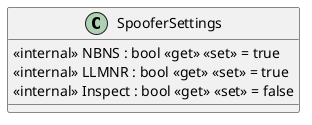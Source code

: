 @startuml
class SpooferSettings {
    <<internal>> NBNS : bool <<get>> <<set>> = true
    <<internal>> LLMNR : bool <<get>> <<set>> = true
    <<internal>> Inspect : bool <<get>> <<set>> = false
}
@enduml
